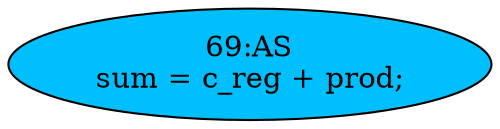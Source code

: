 strict digraph "" {
	node [label="\N"];
	"69:AS"	 [ast="<pyverilog.vparser.ast.Assign object at 0x7f7dff243a10>",
		def_var="['sum']",
		fillcolor=deepskyblue,
		label="69:AS
sum = c_reg + prod;",
		statements="[]",
		style=filled,
		typ=Assign,
		use_var="['c_reg', 'prod']"];
}
